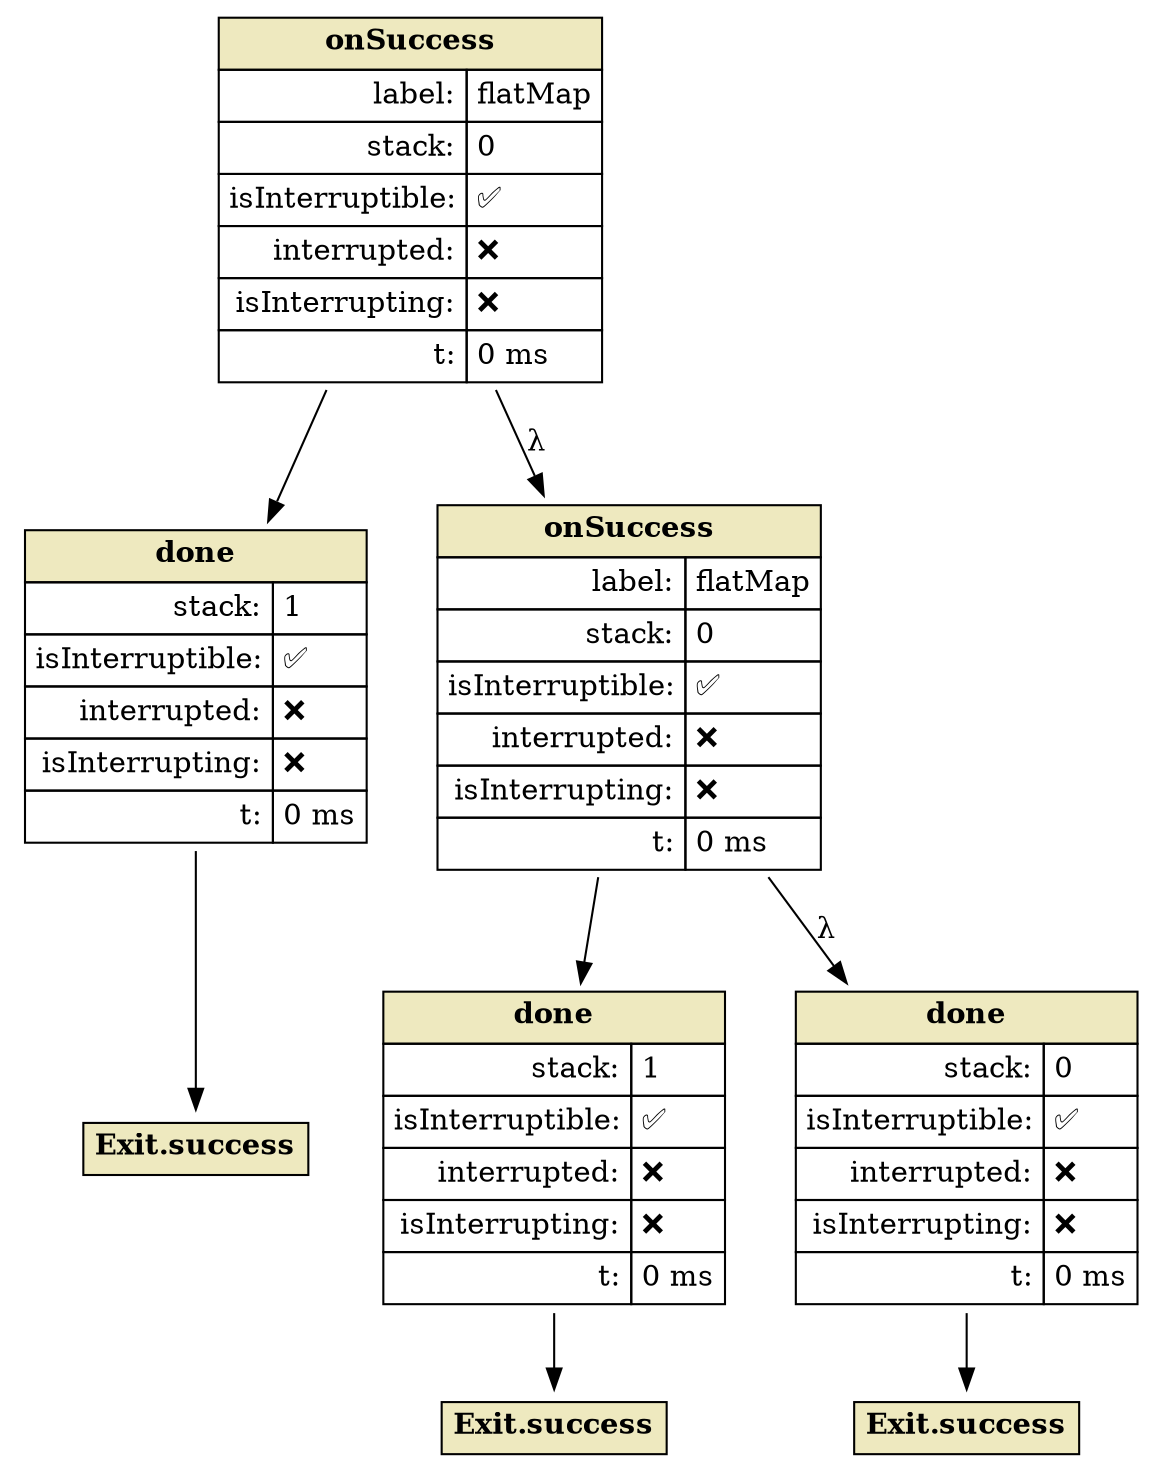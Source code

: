digraph D {  node [shape=box]
"-main-41842-138267566454541" [shape=none, label=<<table CELLPADDING="4" BORDER="0" CELLBORDER="1" CELLSPACING="0"><tr><td BGCOLOR="lemonchiffon2" colspan='2'><b>onSuccess</b></td></tr><tr><td align='right'>label:</td><td align='left'>flatMap</td></tr><tr><td align='right'>stack:</td><td align='left'>0</td></tr><tr><td align='right'>isInterruptible:</td><td align='left'>✅</td></tr><tr><td align='right'>interrupted:</td><td align='left'>❌</td></tr><tr><td align='right'>isInterrupting:</td><td align='left'>❌</td></tr><tr><td align='right'>t:</td><td align='left'>0 ms</td></tr></table>> ]
  "-main-41842-138267566454541" -> "-main-41842-138267566510708" 
"-main-41842-138267566510708" [shape=none, label=<<table CELLPADDING="4" BORDER="0" CELLBORDER="1" CELLSPACING="0"><tr><td BGCOLOR="lemonchiffon2" colspan='2'><b>done</b></td></tr><tr><td align='right'>stack:</td><td align='left'>1</td></tr><tr><td align='right'>isInterruptible:</td><td align='left'>✅</td></tr><tr><td align='right'>interrupted:</td><td align='left'>❌</td></tr><tr><td align='right'>isInterrupting:</td><td align='left'>❌</td></tr><tr><td align='right'>t:</td><td align='left'>0 ms</td></tr></table>> ]
"-main-41842-138267566541625" [shape=none, label=<<table CELLPADDING="4" BORDER="0" CELLBORDER="1" CELLSPACING="0"><tr><td BGCOLOR="lemonchiffon2" colspan='2'><b>Exit.success</b></td></tr></table>> ]
  "-main-41842-138267566510708" -> "-main-41842-138267566541625" 
  "-main-41842-138267566454541" -> "-main-41842-138267566558916" [label = "λ"]
"-main-41842-138267566558916" [shape=none, label=<<table CELLPADDING="4" BORDER="0" CELLBORDER="1" CELLSPACING="0"><tr><td BGCOLOR="lemonchiffon2" colspan='2'><b>onSuccess</b></td></tr><tr><td align='right'>label:</td><td align='left'>flatMap</td></tr><tr><td align='right'>stack:</td><td align='left'>0</td></tr><tr><td align='right'>isInterruptible:</td><td align='left'>✅</td></tr><tr><td align='right'>interrupted:</td><td align='left'>❌</td></tr><tr><td align='right'>isInterrupting:</td><td align='left'>❌</td></tr><tr><td align='right'>t:</td><td align='left'>0 ms</td></tr></table>> ]
  "-main-41842-138267566558916" -> "-main-41842-138267566584250" 
"-main-41842-138267566584250" [shape=none, label=<<table CELLPADDING="4" BORDER="0" CELLBORDER="1" CELLSPACING="0"><tr><td BGCOLOR="lemonchiffon2" colspan='2'><b>done</b></td></tr><tr><td align='right'>stack:</td><td align='left'>1</td></tr><tr><td align='right'>isInterruptible:</td><td align='left'>✅</td></tr><tr><td align='right'>interrupted:</td><td align='left'>❌</td></tr><tr><td align='right'>isInterrupting:</td><td align='left'>❌</td></tr><tr><td align='right'>t:</td><td align='left'>0 ms</td></tr></table>> ]
"-main-41842-138267566603000" [shape=none, label=<<table CELLPADDING="4" BORDER="0" CELLBORDER="1" CELLSPACING="0"><tr><td BGCOLOR="lemonchiffon2" colspan='2'><b>Exit.success</b></td></tr></table>> ]
  "-main-41842-138267566584250" -> "-main-41842-138267566603000" 
  "-main-41842-138267566558916" -> "-main-41842-138267566611291" [label = "λ"]
"-main-41842-138267566611291" [shape=none, label=<<table CELLPADDING="4" BORDER="0" CELLBORDER="1" CELLSPACING="0"><tr><td BGCOLOR="lemonchiffon2" colspan='2'><b>done</b></td></tr><tr><td align='right'>stack:</td><td align='left'>0</td></tr><tr><td align='right'>isInterruptible:</td><td align='left'>✅</td></tr><tr><td align='right'>interrupted:</td><td align='left'>❌</td></tr><tr><td align='right'>isInterrupting:</td><td align='left'>❌</td></tr><tr><td align='right'>t:</td><td align='left'>0 ms</td></tr></table>> ]
"-main-41842-138267566627458" [shape=none, label=<<table CELLPADDING="4" BORDER="0" CELLBORDER="1" CELLSPACING="0"><tr><td BGCOLOR="lemonchiffon2" colspan='2'><b>Exit.success</b></td></tr></table>> ]
  "-main-41842-138267566611291" -> "-main-41842-138267566627458" 
}
